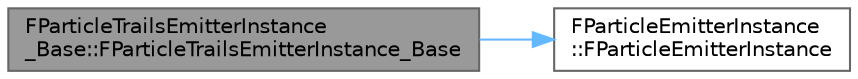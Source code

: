 digraph "FParticleTrailsEmitterInstance_Base::FParticleTrailsEmitterInstance_Base"
{
 // INTERACTIVE_SVG=YES
 // LATEX_PDF_SIZE
  bgcolor="transparent";
  edge [fontname=Helvetica,fontsize=10,labelfontname=Helvetica,labelfontsize=10];
  node [fontname=Helvetica,fontsize=10,shape=box,height=0.2,width=0.4];
  rankdir="LR";
  Node1 [id="Node000001",label="FParticleTrailsEmitterInstance\l_Base::FParticleTrailsEmitterInstance_Base",height=0.2,width=0.4,color="gray40", fillcolor="grey60", style="filled", fontcolor="black",tooltip="Constructor."];
  Node1 -> Node2 [id="edge1_Node000001_Node000002",color="steelblue1",style="solid",tooltip=" "];
  Node2 [id="Node000002",label="FParticleEmitterInstance\l::FParticleEmitterInstance",height=0.2,width=0.4,color="grey40", fillcolor="white", style="filled",URL="$dd/d41/structFParticleEmitterInstance.html#ae7005406e8d75a35bfa8c8611d36e115",tooltip="Constructor."];
}
